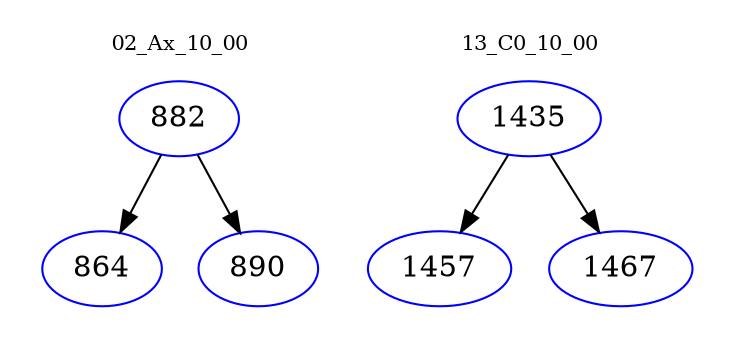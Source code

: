 digraph{
subgraph cluster_0 {
color = white
label = "02_Ax_10_00";
fontsize=10;
T0_882 [label="882", color="blue"]
T0_882 -> T0_864 [color="black"]
T0_864 [label="864", color="blue"]
T0_882 -> T0_890 [color="black"]
T0_890 [label="890", color="blue"]
}
subgraph cluster_1 {
color = white
label = "13_C0_10_00";
fontsize=10;
T1_1435 [label="1435", color="blue"]
T1_1435 -> T1_1457 [color="black"]
T1_1457 [label="1457", color="blue"]
T1_1435 -> T1_1467 [color="black"]
T1_1467 [label="1467", color="blue"]
}
}
